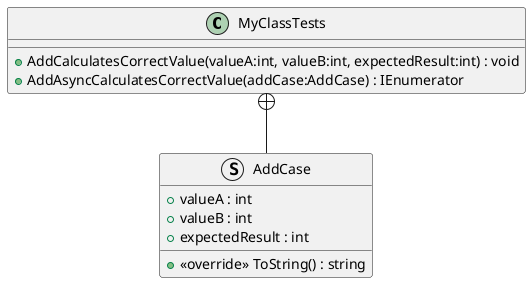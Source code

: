 @startuml
class MyClassTests {
    + AddCalculatesCorrectValue(valueA:int, valueB:int, expectedResult:int) : void
    + AddAsyncCalculatesCorrectValue(addCase:AddCase) : IEnumerator
}
struct AddCase {
    + valueA : int
    + valueB : int
    + expectedResult : int
    + <<override>> ToString() : string
}
MyClassTests +-- AddCase
@enduml
